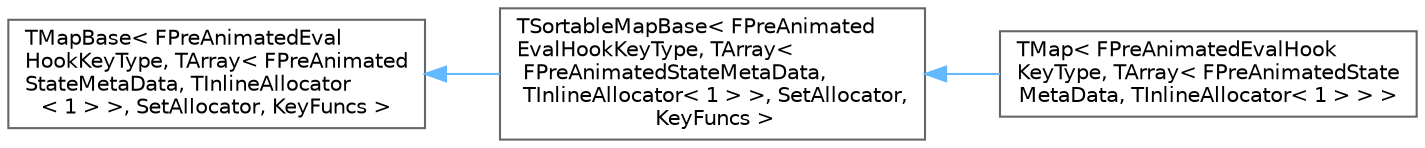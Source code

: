 digraph "Graphical Class Hierarchy"
{
 // INTERACTIVE_SVG=YES
 // LATEX_PDF_SIZE
  bgcolor="transparent";
  edge [fontname=Helvetica,fontsize=10,labelfontname=Helvetica,labelfontsize=10];
  node [fontname=Helvetica,fontsize=10,shape=box,height=0.2,width=0.4];
  rankdir="LR";
  Node0 [id="Node000000",label="TMapBase\< FPreAnimatedEval\lHookKeyType, TArray\< FPreAnimated\lStateMetaData, TInlineAllocator\l\< 1 \> \>, SetAllocator, KeyFuncs \>",height=0.2,width=0.4,color="grey40", fillcolor="white", style="filled",URL="$d8/dad/classTMapBase.html",tooltip=" "];
  Node0 -> Node1 [id="edge7161_Node000000_Node000001",dir="back",color="steelblue1",style="solid",tooltip=" "];
  Node1 [id="Node000001",label="TSortableMapBase\< FPreAnimated\lEvalHookKeyType, TArray\<\l FPreAnimatedStateMetaData,\l TInlineAllocator\< 1 \> \>, SetAllocator,\l KeyFuncs \>",height=0.2,width=0.4,color="grey40", fillcolor="white", style="filled",URL="$de/df5/classTSortableMapBase.html",tooltip=" "];
  Node1 -> Node2 [id="edge7162_Node000001_Node000002",dir="back",color="steelblue1",style="solid",tooltip=" "];
  Node2 [id="Node000002",label="TMap\< FPreAnimatedEvalHook\lKeyType, TArray\< FPreAnimatedState\lMetaData, TInlineAllocator\< 1 \> \> \>",height=0.2,width=0.4,color="grey40", fillcolor="white", style="filled",URL="$d8/da9/classTMap.html",tooltip=" "];
}
